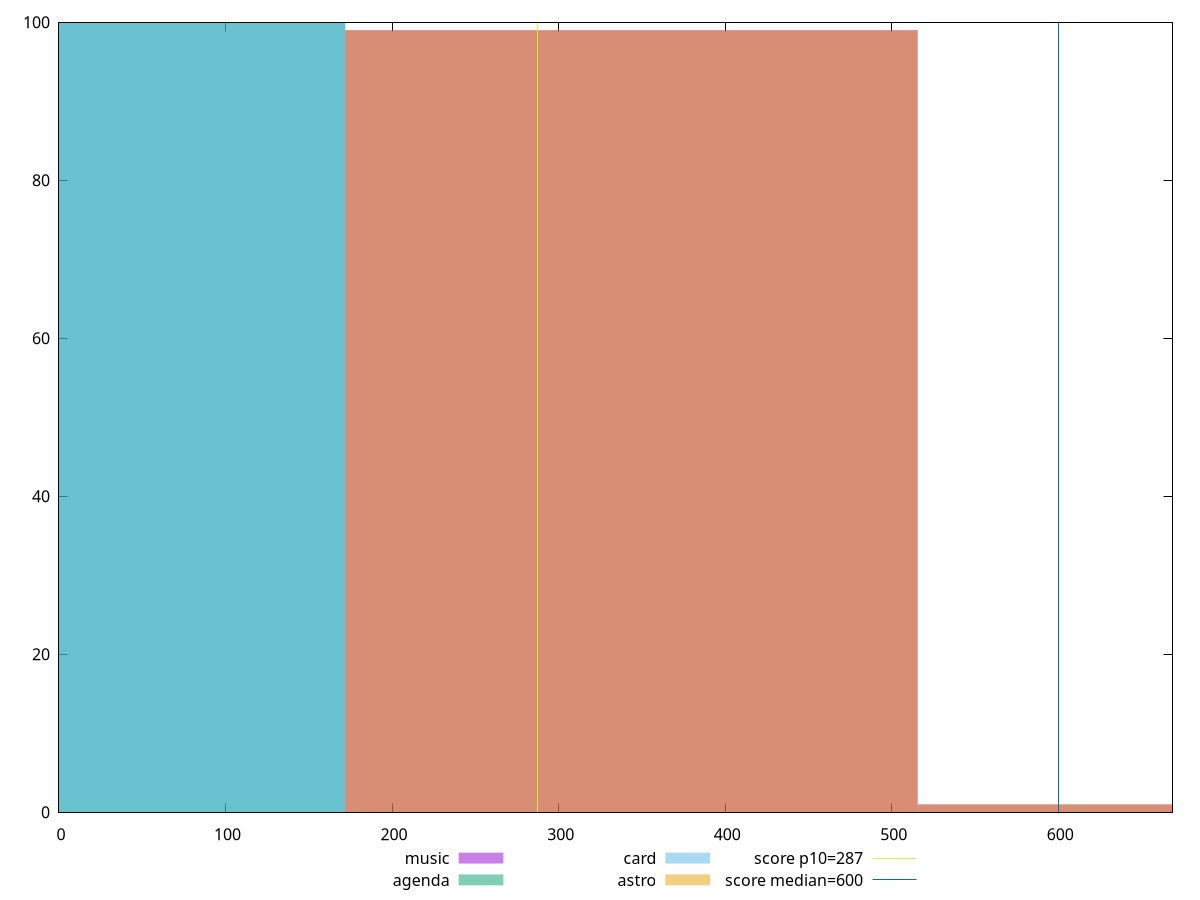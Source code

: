 reset

$music <<EOF
687.3306231196984 1
343.6653115598492 99
EOF

$agenda <<EOF
0 100
EOF

$card <<EOF
0 100
EOF

$astro <<EOF
687.3306231196984 1
343.6653115598492 99
EOF

set key outside below
set boxwidth 343.6653115598492
set xrange [0:668.5345]
set yrange [0:100]
set trange [0:100]
set style fill transparent solid 0.5 noborder

set parametric
set terminal svg size 640, 520 enhanced background rgb 'white'
set output "reports/report_00032_2021-02-25T10-28-15.087Z/total-blocking-time/comparison/histogram/all_raw.svg"

plot $music title "music" with boxes, \
     $agenda title "agenda" with boxes, \
     $card title "card" with boxes, \
     $astro title "astro" with boxes, \
     287,t title "score p10=287", \
     600,t title "score median=600"

reset
